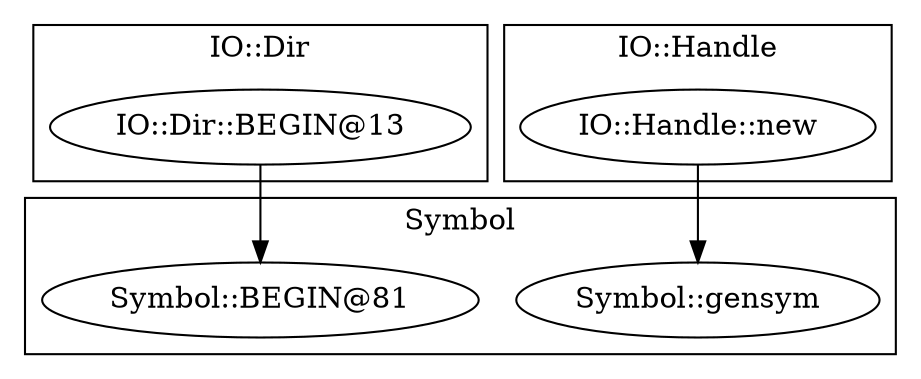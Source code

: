 digraph {
graph [overlap=false]
subgraph cluster_IO_Dir {
	label="IO::Dir";
	"IO::Dir::BEGIN@13";
}
subgraph cluster_Symbol {
	label="Symbol";
	"Symbol::gensym";
	"Symbol::BEGIN@81";
}
subgraph cluster_IO_Handle {
	label="IO::Handle";
	"IO::Handle::new";
}
"IO::Dir::BEGIN@13" -> "Symbol::BEGIN@81";
"IO::Handle::new" -> "Symbol::gensym";
}

